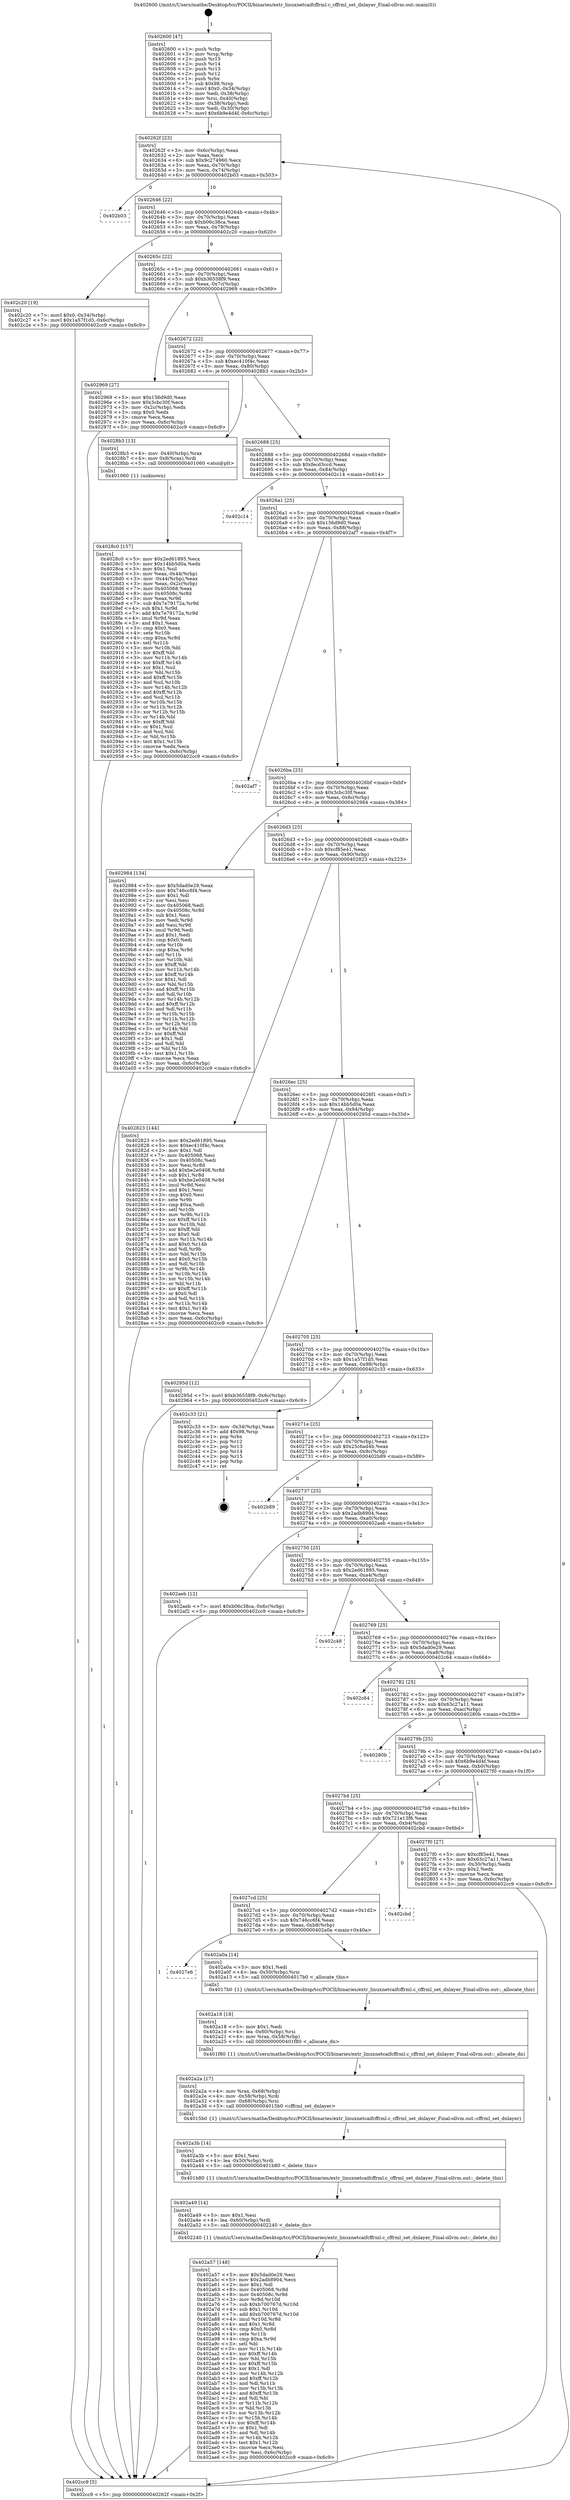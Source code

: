 digraph "0x402600" {
  label = "0x402600 (/mnt/c/Users/mathe/Desktop/tcc/POCII/binaries/extr_linuxnetcaifcffrml.c_cffrml_set_dnlayer_Final-ollvm.out::main(0))"
  labelloc = "t"
  node[shape=record]

  Entry [label="",width=0.3,height=0.3,shape=circle,fillcolor=black,style=filled]
  "0x40262f" [label="{
     0x40262f [23]\l
     | [instrs]\l
     &nbsp;&nbsp;0x40262f \<+3\>: mov -0x6c(%rbp),%eax\l
     &nbsp;&nbsp;0x402632 \<+2\>: mov %eax,%ecx\l
     &nbsp;&nbsp;0x402634 \<+6\>: sub $0x9c274960,%ecx\l
     &nbsp;&nbsp;0x40263a \<+3\>: mov %eax,-0x70(%rbp)\l
     &nbsp;&nbsp;0x40263d \<+3\>: mov %ecx,-0x74(%rbp)\l
     &nbsp;&nbsp;0x402640 \<+6\>: je 0000000000402b03 \<main+0x503\>\l
  }"]
  "0x402b03" [label="{
     0x402b03\l
  }", style=dashed]
  "0x402646" [label="{
     0x402646 [22]\l
     | [instrs]\l
     &nbsp;&nbsp;0x402646 \<+5\>: jmp 000000000040264b \<main+0x4b\>\l
     &nbsp;&nbsp;0x40264b \<+3\>: mov -0x70(%rbp),%eax\l
     &nbsp;&nbsp;0x40264e \<+5\>: sub $0xb06c38ca,%eax\l
     &nbsp;&nbsp;0x402653 \<+3\>: mov %eax,-0x78(%rbp)\l
     &nbsp;&nbsp;0x402656 \<+6\>: je 0000000000402c20 \<main+0x620\>\l
  }"]
  Exit [label="",width=0.3,height=0.3,shape=circle,fillcolor=black,style=filled,peripheries=2]
  "0x402c20" [label="{
     0x402c20 [19]\l
     | [instrs]\l
     &nbsp;&nbsp;0x402c20 \<+7\>: movl $0x0,-0x34(%rbp)\l
     &nbsp;&nbsp;0x402c27 \<+7\>: movl $0x1a57f1d5,-0x6c(%rbp)\l
     &nbsp;&nbsp;0x402c2e \<+5\>: jmp 0000000000402cc9 \<main+0x6c9\>\l
  }"]
  "0x40265c" [label="{
     0x40265c [22]\l
     | [instrs]\l
     &nbsp;&nbsp;0x40265c \<+5\>: jmp 0000000000402661 \<main+0x61\>\l
     &nbsp;&nbsp;0x402661 \<+3\>: mov -0x70(%rbp),%eax\l
     &nbsp;&nbsp;0x402664 \<+5\>: sub $0xb36558f9,%eax\l
     &nbsp;&nbsp;0x402669 \<+3\>: mov %eax,-0x7c(%rbp)\l
     &nbsp;&nbsp;0x40266c \<+6\>: je 0000000000402969 \<main+0x369\>\l
  }"]
  "0x402a57" [label="{
     0x402a57 [148]\l
     | [instrs]\l
     &nbsp;&nbsp;0x402a57 \<+5\>: mov $0x5dad0e29,%esi\l
     &nbsp;&nbsp;0x402a5c \<+5\>: mov $0x2adb8904,%ecx\l
     &nbsp;&nbsp;0x402a61 \<+2\>: mov $0x1,%dl\l
     &nbsp;&nbsp;0x402a63 \<+8\>: mov 0x405068,%r8d\l
     &nbsp;&nbsp;0x402a6b \<+8\>: mov 0x40508c,%r9d\l
     &nbsp;&nbsp;0x402a73 \<+3\>: mov %r8d,%r10d\l
     &nbsp;&nbsp;0x402a76 \<+7\>: sub $0xb700767d,%r10d\l
     &nbsp;&nbsp;0x402a7d \<+4\>: sub $0x1,%r10d\l
     &nbsp;&nbsp;0x402a81 \<+7\>: add $0xb700767d,%r10d\l
     &nbsp;&nbsp;0x402a88 \<+4\>: imul %r10d,%r8d\l
     &nbsp;&nbsp;0x402a8c \<+4\>: and $0x1,%r8d\l
     &nbsp;&nbsp;0x402a90 \<+4\>: cmp $0x0,%r8d\l
     &nbsp;&nbsp;0x402a94 \<+4\>: sete %r11b\l
     &nbsp;&nbsp;0x402a98 \<+4\>: cmp $0xa,%r9d\l
     &nbsp;&nbsp;0x402a9c \<+3\>: setl %bl\l
     &nbsp;&nbsp;0x402a9f \<+3\>: mov %r11b,%r14b\l
     &nbsp;&nbsp;0x402aa2 \<+4\>: xor $0xff,%r14b\l
     &nbsp;&nbsp;0x402aa6 \<+3\>: mov %bl,%r15b\l
     &nbsp;&nbsp;0x402aa9 \<+4\>: xor $0xff,%r15b\l
     &nbsp;&nbsp;0x402aad \<+3\>: xor $0x1,%dl\l
     &nbsp;&nbsp;0x402ab0 \<+3\>: mov %r14b,%r12b\l
     &nbsp;&nbsp;0x402ab3 \<+4\>: and $0xff,%r12b\l
     &nbsp;&nbsp;0x402ab7 \<+3\>: and %dl,%r11b\l
     &nbsp;&nbsp;0x402aba \<+3\>: mov %r15b,%r13b\l
     &nbsp;&nbsp;0x402abd \<+4\>: and $0xff,%r13b\l
     &nbsp;&nbsp;0x402ac1 \<+2\>: and %dl,%bl\l
     &nbsp;&nbsp;0x402ac3 \<+3\>: or %r11b,%r12b\l
     &nbsp;&nbsp;0x402ac6 \<+3\>: or %bl,%r13b\l
     &nbsp;&nbsp;0x402ac9 \<+3\>: xor %r13b,%r12b\l
     &nbsp;&nbsp;0x402acc \<+3\>: or %r15b,%r14b\l
     &nbsp;&nbsp;0x402acf \<+4\>: xor $0xff,%r14b\l
     &nbsp;&nbsp;0x402ad3 \<+3\>: or $0x1,%dl\l
     &nbsp;&nbsp;0x402ad6 \<+3\>: and %dl,%r14b\l
     &nbsp;&nbsp;0x402ad9 \<+3\>: or %r14b,%r12b\l
     &nbsp;&nbsp;0x402adc \<+4\>: test $0x1,%r12b\l
     &nbsp;&nbsp;0x402ae0 \<+3\>: cmovne %ecx,%esi\l
     &nbsp;&nbsp;0x402ae3 \<+3\>: mov %esi,-0x6c(%rbp)\l
     &nbsp;&nbsp;0x402ae6 \<+5\>: jmp 0000000000402cc9 \<main+0x6c9\>\l
  }"]
  "0x402969" [label="{
     0x402969 [27]\l
     | [instrs]\l
     &nbsp;&nbsp;0x402969 \<+5\>: mov $0x156d9d0,%eax\l
     &nbsp;&nbsp;0x40296e \<+5\>: mov $0x3cbc30f,%ecx\l
     &nbsp;&nbsp;0x402973 \<+3\>: mov -0x2c(%rbp),%edx\l
     &nbsp;&nbsp;0x402976 \<+3\>: cmp $0x0,%edx\l
     &nbsp;&nbsp;0x402979 \<+3\>: cmove %ecx,%eax\l
     &nbsp;&nbsp;0x40297c \<+3\>: mov %eax,-0x6c(%rbp)\l
     &nbsp;&nbsp;0x40297f \<+5\>: jmp 0000000000402cc9 \<main+0x6c9\>\l
  }"]
  "0x402672" [label="{
     0x402672 [22]\l
     | [instrs]\l
     &nbsp;&nbsp;0x402672 \<+5\>: jmp 0000000000402677 \<main+0x77\>\l
     &nbsp;&nbsp;0x402677 \<+3\>: mov -0x70(%rbp),%eax\l
     &nbsp;&nbsp;0x40267a \<+5\>: sub $0xec410f4c,%eax\l
     &nbsp;&nbsp;0x40267f \<+3\>: mov %eax,-0x80(%rbp)\l
     &nbsp;&nbsp;0x402682 \<+6\>: je 00000000004028b3 \<main+0x2b3\>\l
  }"]
  "0x402a49" [label="{
     0x402a49 [14]\l
     | [instrs]\l
     &nbsp;&nbsp;0x402a49 \<+5\>: mov $0x1,%esi\l
     &nbsp;&nbsp;0x402a4e \<+4\>: lea -0x60(%rbp),%rdi\l
     &nbsp;&nbsp;0x402a52 \<+5\>: call 0000000000402240 \<_delete_dn\>\l
     | [calls]\l
     &nbsp;&nbsp;0x402240 \{1\} (/mnt/c/Users/mathe/Desktop/tcc/POCII/binaries/extr_linuxnetcaifcffrml.c_cffrml_set_dnlayer_Final-ollvm.out::_delete_dn)\l
  }"]
  "0x4028b3" [label="{
     0x4028b3 [13]\l
     | [instrs]\l
     &nbsp;&nbsp;0x4028b3 \<+4\>: mov -0x40(%rbp),%rax\l
     &nbsp;&nbsp;0x4028b7 \<+4\>: mov 0x8(%rax),%rdi\l
     &nbsp;&nbsp;0x4028bb \<+5\>: call 0000000000401060 \<atoi@plt\>\l
     | [calls]\l
     &nbsp;&nbsp;0x401060 \{1\} (unknown)\l
  }"]
  "0x402688" [label="{
     0x402688 [25]\l
     | [instrs]\l
     &nbsp;&nbsp;0x402688 \<+5\>: jmp 000000000040268d \<main+0x8d\>\l
     &nbsp;&nbsp;0x40268d \<+3\>: mov -0x70(%rbp),%eax\l
     &nbsp;&nbsp;0x402690 \<+5\>: sub $0xfecd3ccd,%eax\l
     &nbsp;&nbsp;0x402695 \<+6\>: mov %eax,-0x84(%rbp)\l
     &nbsp;&nbsp;0x40269b \<+6\>: je 0000000000402c14 \<main+0x614\>\l
  }"]
  "0x402a3b" [label="{
     0x402a3b [14]\l
     | [instrs]\l
     &nbsp;&nbsp;0x402a3b \<+5\>: mov $0x1,%esi\l
     &nbsp;&nbsp;0x402a40 \<+4\>: lea -0x50(%rbp),%rdi\l
     &nbsp;&nbsp;0x402a44 \<+5\>: call 0000000000401b80 \<_delete_this\>\l
     | [calls]\l
     &nbsp;&nbsp;0x401b80 \{1\} (/mnt/c/Users/mathe/Desktop/tcc/POCII/binaries/extr_linuxnetcaifcffrml.c_cffrml_set_dnlayer_Final-ollvm.out::_delete_this)\l
  }"]
  "0x402c14" [label="{
     0x402c14\l
  }", style=dashed]
  "0x4026a1" [label="{
     0x4026a1 [25]\l
     | [instrs]\l
     &nbsp;&nbsp;0x4026a1 \<+5\>: jmp 00000000004026a6 \<main+0xa6\>\l
     &nbsp;&nbsp;0x4026a6 \<+3\>: mov -0x70(%rbp),%eax\l
     &nbsp;&nbsp;0x4026a9 \<+5\>: sub $0x156d9d0,%eax\l
     &nbsp;&nbsp;0x4026ae \<+6\>: mov %eax,-0x88(%rbp)\l
     &nbsp;&nbsp;0x4026b4 \<+6\>: je 0000000000402af7 \<main+0x4f7\>\l
  }"]
  "0x402a2a" [label="{
     0x402a2a [17]\l
     | [instrs]\l
     &nbsp;&nbsp;0x402a2a \<+4\>: mov %rax,-0x68(%rbp)\l
     &nbsp;&nbsp;0x402a2e \<+4\>: mov -0x58(%rbp),%rdi\l
     &nbsp;&nbsp;0x402a32 \<+4\>: mov -0x68(%rbp),%rsi\l
     &nbsp;&nbsp;0x402a36 \<+5\>: call 00000000004015b0 \<cffrml_set_dnlayer\>\l
     | [calls]\l
     &nbsp;&nbsp;0x4015b0 \{1\} (/mnt/c/Users/mathe/Desktop/tcc/POCII/binaries/extr_linuxnetcaifcffrml.c_cffrml_set_dnlayer_Final-ollvm.out::cffrml_set_dnlayer)\l
  }"]
  "0x402af7" [label="{
     0x402af7\l
  }", style=dashed]
  "0x4026ba" [label="{
     0x4026ba [25]\l
     | [instrs]\l
     &nbsp;&nbsp;0x4026ba \<+5\>: jmp 00000000004026bf \<main+0xbf\>\l
     &nbsp;&nbsp;0x4026bf \<+3\>: mov -0x70(%rbp),%eax\l
     &nbsp;&nbsp;0x4026c2 \<+5\>: sub $0x3cbc30f,%eax\l
     &nbsp;&nbsp;0x4026c7 \<+6\>: mov %eax,-0x8c(%rbp)\l
     &nbsp;&nbsp;0x4026cd \<+6\>: je 0000000000402984 \<main+0x384\>\l
  }"]
  "0x402a18" [label="{
     0x402a18 [18]\l
     | [instrs]\l
     &nbsp;&nbsp;0x402a18 \<+5\>: mov $0x1,%edi\l
     &nbsp;&nbsp;0x402a1d \<+4\>: lea -0x60(%rbp),%rsi\l
     &nbsp;&nbsp;0x402a21 \<+4\>: mov %rax,-0x58(%rbp)\l
     &nbsp;&nbsp;0x402a25 \<+5\>: call 0000000000401f80 \<_allocate_dn\>\l
     | [calls]\l
     &nbsp;&nbsp;0x401f80 \{1\} (/mnt/c/Users/mathe/Desktop/tcc/POCII/binaries/extr_linuxnetcaifcffrml.c_cffrml_set_dnlayer_Final-ollvm.out::_allocate_dn)\l
  }"]
  "0x402984" [label="{
     0x402984 [134]\l
     | [instrs]\l
     &nbsp;&nbsp;0x402984 \<+5\>: mov $0x5dad0e29,%eax\l
     &nbsp;&nbsp;0x402989 \<+5\>: mov $0x746cc6f4,%ecx\l
     &nbsp;&nbsp;0x40298e \<+2\>: mov $0x1,%dl\l
     &nbsp;&nbsp;0x402990 \<+2\>: xor %esi,%esi\l
     &nbsp;&nbsp;0x402992 \<+7\>: mov 0x405068,%edi\l
     &nbsp;&nbsp;0x402999 \<+8\>: mov 0x40508c,%r8d\l
     &nbsp;&nbsp;0x4029a1 \<+3\>: sub $0x1,%esi\l
     &nbsp;&nbsp;0x4029a4 \<+3\>: mov %edi,%r9d\l
     &nbsp;&nbsp;0x4029a7 \<+3\>: add %esi,%r9d\l
     &nbsp;&nbsp;0x4029aa \<+4\>: imul %r9d,%edi\l
     &nbsp;&nbsp;0x4029ae \<+3\>: and $0x1,%edi\l
     &nbsp;&nbsp;0x4029b1 \<+3\>: cmp $0x0,%edi\l
     &nbsp;&nbsp;0x4029b4 \<+4\>: sete %r10b\l
     &nbsp;&nbsp;0x4029b8 \<+4\>: cmp $0xa,%r8d\l
     &nbsp;&nbsp;0x4029bc \<+4\>: setl %r11b\l
     &nbsp;&nbsp;0x4029c0 \<+3\>: mov %r10b,%bl\l
     &nbsp;&nbsp;0x4029c3 \<+3\>: xor $0xff,%bl\l
     &nbsp;&nbsp;0x4029c6 \<+3\>: mov %r11b,%r14b\l
     &nbsp;&nbsp;0x4029c9 \<+4\>: xor $0xff,%r14b\l
     &nbsp;&nbsp;0x4029cd \<+3\>: xor $0x1,%dl\l
     &nbsp;&nbsp;0x4029d0 \<+3\>: mov %bl,%r15b\l
     &nbsp;&nbsp;0x4029d3 \<+4\>: and $0xff,%r15b\l
     &nbsp;&nbsp;0x4029d7 \<+3\>: and %dl,%r10b\l
     &nbsp;&nbsp;0x4029da \<+3\>: mov %r14b,%r12b\l
     &nbsp;&nbsp;0x4029dd \<+4\>: and $0xff,%r12b\l
     &nbsp;&nbsp;0x4029e1 \<+3\>: and %dl,%r11b\l
     &nbsp;&nbsp;0x4029e4 \<+3\>: or %r10b,%r15b\l
     &nbsp;&nbsp;0x4029e7 \<+3\>: or %r11b,%r12b\l
     &nbsp;&nbsp;0x4029ea \<+3\>: xor %r12b,%r15b\l
     &nbsp;&nbsp;0x4029ed \<+3\>: or %r14b,%bl\l
     &nbsp;&nbsp;0x4029f0 \<+3\>: xor $0xff,%bl\l
     &nbsp;&nbsp;0x4029f3 \<+3\>: or $0x1,%dl\l
     &nbsp;&nbsp;0x4029f6 \<+2\>: and %dl,%bl\l
     &nbsp;&nbsp;0x4029f8 \<+3\>: or %bl,%r15b\l
     &nbsp;&nbsp;0x4029fb \<+4\>: test $0x1,%r15b\l
     &nbsp;&nbsp;0x4029ff \<+3\>: cmovne %ecx,%eax\l
     &nbsp;&nbsp;0x402a02 \<+3\>: mov %eax,-0x6c(%rbp)\l
     &nbsp;&nbsp;0x402a05 \<+5\>: jmp 0000000000402cc9 \<main+0x6c9\>\l
  }"]
  "0x4026d3" [label="{
     0x4026d3 [25]\l
     | [instrs]\l
     &nbsp;&nbsp;0x4026d3 \<+5\>: jmp 00000000004026d8 \<main+0xd8\>\l
     &nbsp;&nbsp;0x4026d8 \<+3\>: mov -0x70(%rbp),%eax\l
     &nbsp;&nbsp;0x4026db \<+5\>: sub $0xcf85e41,%eax\l
     &nbsp;&nbsp;0x4026e0 \<+6\>: mov %eax,-0x90(%rbp)\l
     &nbsp;&nbsp;0x4026e6 \<+6\>: je 0000000000402823 \<main+0x223\>\l
  }"]
  "0x4027e6" [label="{
     0x4027e6\l
  }", style=dashed]
  "0x402823" [label="{
     0x402823 [144]\l
     | [instrs]\l
     &nbsp;&nbsp;0x402823 \<+5\>: mov $0x2ed61895,%eax\l
     &nbsp;&nbsp;0x402828 \<+5\>: mov $0xec410f4c,%ecx\l
     &nbsp;&nbsp;0x40282d \<+2\>: mov $0x1,%dl\l
     &nbsp;&nbsp;0x40282f \<+7\>: mov 0x405068,%esi\l
     &nbsp;&nbsp;0x402836 \<+7\>: mov 0x40508c,%edi\l
     &nbsp;&nbsp;0x40283d \<+3\>: mov %esi,%r8d\l
     &nbsp;&nbsp;0x402840 \<+7\>: add $0xbe2e0408,%r8d\l
     &nbsp;&nbsp;0x402847 \<+4\>: sub $0x1,%r8d\l
     &nbsp;&nbsp;0x40284b \<+7\>: sub $0xbe2e0408,%r8d\l
     &nbsp;&nbsp;0x402852 \<+4\>: imul %r8d,%esi\l
     &nbsp;&nbsp;0x402856 \<+3\>: and $0x1,%esi\l
     &nbsp;&nbsp;0x402859 \<+3\>: cmp $0x0,%esi\l
     &nbsp;&nbsp;0x40285c \<+4\>: sete %r9b\l
     &nbsp;&nbsp;0x402860 \<+3\>: cmp $0xa,%edi\l
     &nbsp;&nbsp;0x402863 \<+4\>: setl %r10b\l
     &nbsp;&nbsp;0x402867 \<+3\>: mov %r9b,%r11b\l
     &nbsp;&nbsp;0x40286a \<+4\>: xor $0xff,%r11b\l
     &nbsp;&nbsp;0x40286e \<+3\>: mov %r10b,%bl\l
     &nbsp;&nbsp;0x402871 \<+3\>: xor $0xff,%bl\l
     &nbsp;&nbsp;0x402874 \<+3\>: xor $0x0,%dl\l
     &nbsp;&nbsp;0x402877 \<+3\>: mov %r11b,%r14b\l
     &nbsp;&nbsp;0x40287a \<+4\>: and $0x0,%r14b\l
     &nbsp;&nbsp;0x40287e \<+3\>: and %dl,%r9b\l
     &nbsp;&nbsp;0x402881 \<+3\>: mov %bl,%r15b\l
     &nbsp;&nbsp;0x402884 \<+4\>: and $0x0,%r15b\l
     &nbsp;&nbsp;0x402888 \<+3\>: and %dl,%r10b\l
     &nbsp;&nbsp;0x40288b \<+3\>: or %r9b,%r14b\l
     &nbsp;&nbsp;0x40288e \<+3\>: or %r10b,%r15b\l
     &nbsp;&nbsp;0x402891 \<+3\>: xor %r15b,%r14b\l
     &nbsp;&nbsp;0x402894 \<+3\>: or %bl,%r11b\l
     &nbsp;&nbsp;0x402897 \<+4\>: xor $0xff,%r11b\l
     &nbsp;&nbsp;0x40289b \<+3\>: or $0x0,%dl\l
     &nbsp;&nbsp;0x40289e \<+3\>: and %dl,%r11b\l
     &nbsp;&nbsp;0x4028a1 \<+3\>: or %r11b,%r14b\l
     &nbsp;&nbsp;0x4028a4 \<+4\>: test $0x1,%r14b\l
     &nbsp;&nbsp;0x4028a8 \<+3\>: cmovne %ecx,%eax\l
     &nbsp;&nbsp;0x4028ab \<+3\>: mov %eax,-0x6c(%rbp)\l
     &nbsp;&nbsp;0x4028ae \<+5\>: jmp 0000000000402cc9 \<main+0x6c9\>\l
  }"]
  "0x4026ec" [label="{
     0x4026ec [25]\l
     | [instrs]\l
     &nbsp;&nbsp;0x4026ec \<+5\>: jmp 00000000004026f1 \<main+0xf1\>\l
     &nbsp;&nbsp;0x4026f1 \<+3\>: mov -0x70(%rbp),%eax\l
     &nbsp;&nbsp;0x4026f4 \<+5\>: sub $0x14bb5d0a,%eax\l
     &nbsp;&nbsp;0x4026f9 \<+6\>: mov %eax,-0x94(%rbp)\l
     &nbsp;&nbsp;0x4026ff \<+6\>: je 000000000040295d \<main+0x35d\>\l
  }"]
  "0x402a0a" [label="{
     0x402a0a [14]\l
     | [instrs]\l
     &nbsp;&nbsp;0x402a0a \<+5\>: mov $0x1,%edi\l
     &nbsp;&nbsp;0x402a0f \<+4\>: lea -0x50(%rbp),%rsi\l
     &nbsp;&nbsp;0x402a13 \<+5\>: call 00000000004017b0 \<_allocate_this\>\l
     | [calls]\l
     &nbsp;&nbsp;0x4017b0 \{1\} (/mnt/c/Users/mathe/Desktop/tcc/POCII/binaries/extr_linuxnetcaifcffrml.c_cffrml_set_dnlayer_Final-ollvm.out::_allocate_this)\l
  }"]
  "0x40295d" [label="{
     0x40295d [12]\l
     | [instrs]\l
     &nbsp;&nbsp;0x40295d \<+7\>: movl $0xb36558f9,-0x6c(%rbp)\l
     &nbsp;&nbsp;0x402964 \<+5\>: jmp 0000000000402cc9 \<main+0x6c9\>\l
  }"]
  "0x402705" [label="{
     0x402705 [25]\l
     | [instrs]\l
     &nbsp;&nbsp;0x402705 \<+5\>: jmp 000000000040270a \<main+0x10a\>\l
     &nbsp;&nbsp;0x40270a \<+3\>: mov -0x70(%rbp),%eax\l
     &nbsp;&nbsp;0x40270d \<+5\>: sub $0x1a57f1d5,%eax\l
     &nbsp;&nbsp;0x402712 \<+6\>: mov %eax,-0x98(%rbp)\l
     &nbsp;&nbsp;0x402718 \<+6\>: je 0000000000402c33 \<main+0x633\>\l
  }"]
  "0x4027cd" [label="{
     0x4027cd [25]\l
     | [instrs]\l
     &nbsp;&nbsp;0x4027cd \<+5\>: jmp 00000000004027d2 \<main+0x1d2\>\l
     &nbsp;&nbsp;0x4027d2 \<+3\>: mov -0x70(%rbp),%eax\l
     &nbsp;&nbsp;0x4027d5 \<+5\>: sub $0x746cc6f4,%eax\l
     &nbsp;&nbsp;0x4027da \<+6\>: mov %eax,-0xb8(%rbp)\l
     &nbsp;&nbsp;0x4027e0 \<+6\>: je 0000000000402a0a \<main+0x40a\>\l
  }"]
  "0x402c33" [label="{
     0x402c33 [21]\l
     | [instrs]\l
     &nbsp;&nbsp;0x402c33 \<+3\>: mov -0x34(%rbp),%eax\l
     &nbsp;&nbsp;0x402c36 \<+7\>: add $0x98,%rsp\l
     &nbsp;&nbsp;0x402c3d \<+1\>: pop %rbx\l
     &nbsp;&nbsp;0x402c3e \<+2\>: pop %r12\l
     &nbsp;&nbsp;0x402c40 \<+2\>: pop %r13\l
     &nbsp;&nbsp;0x402c42 \<+2\>: pop %r14\l
     &nbsp;&nbsp;0x402c44 \<+2\>: pop %r15\l
     &nbsp;&nbsp;0x402c46 \<+1\>: pop %rbp\l
     &nbsp;&nbsp;0x402c47 \<+1\>: ret\l
  }"]
  "0x40271e" [label="{
     0x40271e [25]\l
     | [instrs]\l
     &nbsp;&nbsp;0x40271e \<+5\>: jmp 0000000000402723 \<main+0x123\>\l
     &nbsp;&nbsp;0x402723 \<+3\>: mov -0x70(%rbp),%eax\l
     &nbsp;&nbsp;0x402726 \<+5\>: sub $0x25c6ad4b,%eax\l
     &nbsp;&nbsp;0x40272b \<+6\>: mov %eax,-0x9c(%rbp)\l
     &nbsp;&nbsp;0x402731 \<+6\>: je 0000000000402b89 \<main+0x589\>\l
  }"]
  "0x402cbd" [label="{
     0x402cbd\l
  }", style=dashed]
  "0x402b89" [label="{
     0x402b89\l
  }", style=dashed]
  "0x402737" [label="{
     0x402737 [25]\l
     | [instrs]\l
     &nbsp;&nbsp;0x402737 \<+5\>: jmp 000000000040273c \<main+0x13c\>\l
     &nbsp;&nbsp;0x40273c \<+3\>: mov -0x70(%rbp),%eax\l
     &nbsp;&nbsp;0x40273f \<+5\>: sub $0x2adb8904,%eax\l
     &nbsp;&nbsp;0x402744 \<+6\>: mov %eax,-0xa0(%rbp)\l
     &nbsp;&nbsp;0x40274a \<+6\>: je 0000000000402aeb \<main+0x4eb\>\l
  }"]
  "0x4028c0" [label="{
     0x4028c0 [157]\l
     | [instrs]\l
     &nbsp;&nbsp;0x4028c0 \<+5\>: mov $0x2ed61895,%ecx\l
     &nbsp;&nbsp;0x4028c5 \<+5\>: mov $0x14bb5d0a,%edx\l
     &nbsp;&nbsp;0x4028ca \<+3\>: mov $0x1,%sil\l
     &nbsp;&nbsp;0x4028cd \<+3\>: mov %eax,-0x44(%rbp)\l
     &nbsp;&nbsp;0x4028d0 \<+3\>: mov -0x44(%rbp),%eax\l
     &nbsp;&nbsp;0x4028d3 \<+3\>: mov %eax,-0x2c(%rbp)\l
     &nbsp;&nbsp;0x4028d6 \<+7\>: mov 0x405068,%eax\l
     &nbsp;&nbsp;0x4028dd \<+8\>: mov 0x40508c,%r8d\l
     &nbsp;&nbsp;0x4028e5 \<+3\>: mov %eax,%r9d\l
     &nbsp;&nbsp;0x4028e8 \<+7\>: sub $0x7e79172a,%r9d\l
     &nbsp;&nbsp;0x4028ef \<+4\>: sub $0x1,%r9d\l
     &nbsp;&nbsp;0x4028f3 \<+7\>: add $0x7e79172a,%r9d\l
     &nbsp;&nbsp;0x4028fa \<+4\>: imul %r9d,%eax\l
     &nbsp;&nbsp;0x4028fe \<+3\>: and $0x1,%eax\l
     &nbsp;&nbsp;0x402901 \<+3\>: cmp $0x0,%eax\l
     &nbsp;&nbsp;0x402904 \<+4\>: sete %r10b\l
     &nbsp;&nbsp;0x402908 \<+4\>: cmp $0xa,%r8d\l
     &nbsp;&nbsp;0x40290c \<+4\>: setl %r11b\l
     &nbsp;&nbsp;0x402910 \<+3\>: mov %r10b,%bl\l
     &nbsp;&nbsp;0x402913 \<+3\>: xor $0xff,%bl\l
     &nbsp;&nbsp;0x402916 \<+3\>: mov %r11b,%r14b\l
     &nbsp;&nbsp;0x402919 \<+4\>: xor $0xff,%r14b\l
     &nbsp;&nbsp;0x40291d \<+4\>: xor $0x1,%sil\l
     &nbsp;&nbsp;0x402921 \<+3\>: mov %bl,%r15b\l
     &nbsp;&nbsp;0x402924 \<+4\>: and $0xff,%r15b\l
     &nbsp;&nbsp;0x402928 \<+3\>: and %sil,%r10b\l
     &nbsp;&nbsp;0x40292b \<+3\>: mov %r14b,%r12b\l
     &nbsp;&nbsp;0x40292e \<+4\>: and $0xff,%r12b\l
     &nbsp;&nbsp;0x402932 \<+3\>: and %sil,%r11b\l
     &nbsp;&nbsp;0x402935 \<+3\>: or %r10b,%r15b\l
     &nbsp;&nbsp;0x402938 \<+3\>: or %r11b,%r12b\l
     &nbsp;&nbsp;0x40293b \<+3\>: xor %r12b,%r15b\l
     &nbsp;&nbsp;0x40293e \<+3\>: or %r14b,%bl\l
     &nbsp;&nbsp;0x402941 \<+3\>: xor $0xff,%bl\l
     &nbsp;&nbsp;0x402944 \<+4\>: or $0x1,%sil\l
     &nbsp;&nbsp;0x402948 \<+3\>: and %sil,%bl\l
     &nbsp;&nbsp;0x40294b \<+3\>: or %bl,%r15b\l
     &nbsp;&nbsp;0x40294e \<+4\>: test $0x1,%r15b\l
     &nbsp;&nbsp;0x402952 \<+3\>: cmovne %edx,%ecx\l
     &nbsp;&nbsp;0x402955 \<+3\>: mov %ecx,-0x6c(%rbp)\l
     &nbsp;&nbsp;0x402958 \<+5\>: jmp 0000000000402cc9 \<main+0x6c9\>\l
  }"]
  "0x402aeb" [label="{
     0x402aeb [12]\l
     | [instrs]\l
     &nbsp;&nbsp;0x402aeb \<+7\>: movl $0xb06c38ca,-0x6c(%rbp)\l
     &nbsp;&nbsp;0x402af2 \<+5\>: jmp 0000000000402cc9 \<main+0x6c9\>\l
  }"]
  "0x402750" [label="{
     0x402750 [25]\l
     | [instrs]\l
     &nbsp;&nbsp;0x402750 \<+5\>: jmp 0000000000402755 \<main+0x155\>\l
     &nbsp;&nbsp;0x402755 \<+3\>: mov -0x70(%rbp),%eax\l
     &nbsp;&nbsp;0x402758 \<+5\>: sub $0x2ed61895,%eax\l
     &nbsp;&nbsp;0x40275d \<+6\>: mov %eax,-0xa4(%rbp)\l
     &nbsp;&nbsp;0x402763 \<+6\>: je 0000000000402c48 \<main+0x648\>\l
  }"]
  "0x402600" [label="{
     0x402600 [47]\l
     | [instrs]\l
     &nbsp;&nbsp;0x402600 \<+1\>: push %rbp\l
     &nbsp;&nbsp;0x402601 \<+3\>: mov %rsp,%rbp\l
     &nbsp;&nbsp;0x402604 \<+2\>: push %r15\l
     &nbsp;&nbsp;0x402606 \<+2\>: push %r14\l
     &nbsp;&nbsp;0x402608 \<+2\>: push %r13\l
     &nbsp;&nbsp;0x40260a \<+2\>: push %r12\l
     &nbsp;&nbsp;0x40260c \<+1\>: push %rbx\l
     &nbsp;&nbsp;0x40260d \<+7\>: sub $0x98,%rsp\l
     &nbsp;&nbsp;0x402614 \<+7\>: movl $0x0,-0x34(%rbp)\l
     &nbsp;&nbsp;0x40261b \<+3\>: mov %edi,-0x38(%rbp)\l
     &nbsp;&nbsp;0x40261e \<+4\>: mov %rsi,-0x40(%rbp)\l
     &nbsp;&nbsp;0x402622 \<+3\>: mov -0x38(%rbp),%edi\l
     &nbsp;&nbsp;0x402625 \<+3\>: mov %edi,-0x30(%rbp)\l
     &nbsp;&nbsp;0x402628 \<+7\>: movl $0x6b9e4d4f,-0x6c(%rbp)\l
  }"]
  "0x402c48" [label="{
     0x402c48\l
  }", style=dashed]
  "0x402769" [label="{
     0x402769 [25]\l
     | [instrs]\l
     &nbsp;&nbsp;0x402769 \<+5\>: jmp 000000000040276e \<main+0x16e\>\l
     &nbsp;&nbsp;0x40276e \<+3\>: mov -0x70(%rbp),%eax\l
     &nbsp;&nbsp;0x402771 \<+5\>: sub $0x5dad0e29,%eax\l
     &nbsp;&nbsp;0x402776 \<+6\>: mov %eax,-0xa8(%rbp)\l
     &nbsp;&nbsp;0x40277c \<+6\>: je 0000000000402c64 \<main+0x664\>\l
  }"]
  "0x402cc9" [label="{
     0x402cc9 [5]\l
     | [instrs]\l
     &nbsp;&nbsp;0x402cc9 \<+5\>: jmp 000000000040262f \<main+0x2f\>\l
  }"]
  "0x402c64" [label="{
     0x402c64\l
  }", style=dashed]
  "0x402782" [label="{
     0x402782 [25]\l
     | [instrs]\l
     &nbsp;&nbsp;0x402782 \<+5\>: jmp 0000000000402787 \<main+0x187\>\l
     &nbsp;&nbsp;0x402787 \<+3\>: mov -0x70(%rbp),%eax\l
     &nbsp;&nbsp;0x40278a \<+5\>: sub $0x63c27a11,%eax\l
     &nbsp;&nbsp;0x40278f \<+6\>: mov %eax,-0xac(%rbp)\l
     &nbsp;&nbsp;0x402795 \<+6\>: je 000000000040280b \<main+0x20b\>\l
  }"]
  "0x4027b4" [label="{
     0x4027b4 [25]\l
     | [instrs]\l
     &nbsp;&nbsp;0x4027b4 \<+5\>: jmp 00000000004027b9 \<main+0x1b9\>\l
     &nbsp;&nbsp;0x4027b9 \<+3\>: mov -0x70(%rbp),%eax\l
     &nbsp;&nbsp;0x4027bc \<+5\>: sub $0x721e13f6,%eax\l
     &nbsp;&nbsp;0x4027c1 \<+6\>: mov %eax,-0xb4(%rbp)\l
     &nbsp;&nbsp;0x4027c7 \<+6\>: je 0000000000402cbd \<main+0x6bd\>\l
  }"]
  "0x40280b" [label="{
     0x40280b\l
  }", style=dashed]
  "0x40279b" [label="{
     0x40279b [25]\l
     | [instrs]\l
     &nbsp;&nbsp;0x40279b \<+5\>: jmp 00000000004027a0 \<main+0x1a0\>\l
     &nbsp;&nbsp;0x4027a0 \<+3\>: mov -0x70(%rbp),%eax\l
     &nbsp;&nbsp;0x4027a3 \<+5\>: sub $0x6b9e4d4f,%eax\l
     &nbsp;&nbsp;0x4027a8 \<+6\>: mov %eax,-0xb0(%rbp)\l
     &nbsp;&nbsp;0x4027ae \<+6\>: je 00000000004027f0 \<main+0x1f0\>\l
  }"]
  "0x4027f0" [label="{
     0x4027f0 [27]\l
     | [instrs]\l
     &nbsp;&nbsp;0x4027f0 \<+5\>: mov $0xcf85e41,%eax\l
     &nbsp;&nbsp;0x4027f5 \<+5\>: mov $0x63c27a11,%ecx\l
     &nbsp;&nbsp;0x4027fa \<+3\>: mov -0x30(%rbp),%edx\l
     &nbsp;&nbsp;0x4027fd \<+3\>: cmp $0x2,%edx\l
     &nbsp;&nbsp;0x402800 \<+3\>: cmovne %ecx,%eax\l
     &nbsp;&nbsp;0x402803 \<+3\>: mov %eax,-0x6c(%rbp)\l
     &nbsp;&nbsp;0x402806 \<+5\>: jmp 0000000000402cc9 \<main+0x6c9\>\l
  }"]
  Entry -> "0x402600" [label=" 1"]
  "0x40262f" -> "0x402b03" [label=" 0"]
  "0x40262f" -> "0x402646" [label=" 10"]
  "0x402c33" -> Exit [label=" 1"]
  "0x402646" -> "0x402c20" [label=" 1"]
  "0x402646" -> "0x40265c" [label=" 9"]
  "0x402c20" -> "0x402cc9" [label=" 1"]
  "0x40265c" -> "0x402969" [label=" 1"]
  "0x40265c" -> "0x402672" [label=" 8"]
  "0x402aeb" -> "0x402cc9" [label=" 1"]
  "0x402672" -> "0x4028b3" [label=" 1"]
  "0x402672" -> "0x402688" [label=" 7"]
  "0x402a57" -> "0x402cc9" [label=" 1"]
  "0x402688" -> "0x402c14" [label=" 0"]
  "0x402688" -> "0x4026a1" [label=" 7"]
  "0x402a49" -> "0x402a57" [label=" 1"]
  "0x4026a1" -> "0x402af7" [label=" 0"]
  "0x4026a1" -> "0x4026ba" [label=" 7"]
  "0x402a3b" -> "0x402a49" [label=" 1"]
  "0x4026ba" -> "0x402984" [label=" 1"]
  "0x4026ba" -> "0x4026d3" [label=" 6"]
  "0x402a2a" -> "0x402a3b" [label=" 1"]
  "0x4026d3" -> "0x402823" [label=" 1"]
  "0x4026d3" -> "0x4026ec" [label=" 5"]
  "0x402a18" -> "0x402a2a" [label=" 1"]
  "0x4026ec" -> "0x40295d" [label=" 1"]
  "0x4026ec" -> "0x402705" [label=" 4"]
  "0x402a0a" -> "0x402a18" [label=" 1"]
  "0x402705" -> "0x402c33" [label=" 1"]
  "0x402705" -> "0x40271e" [label=" 3"]
  "0x4027cd" -> "0x402a0a" [label=" 1"]
  "0x40271e" -> "0x402b89" [label=" 0"]
  "0x40271e" -> "0x402737" [label=" 3"]
  "0x4027cd" -> "0x4027e6" [label=" 0"]
  "0x402737" -> "0x402aeb" [label=" 1"]
  "0x402737" -> "0x402750" [label=" 2"]
  "0x4027b4" -> "0x402cbd" [label=" 0"]
  "0x402750" -> "0x402c48" [label=" 0"]
  "0x402750" -> "0x402769" [label=" 2"]
  "0x4027b4" -> "0x4027cd" [label=" 1"]
  "0x402769" -> "0x402c64" [label=" 0"]
  "0x402769" -> "0x402782" [label=" 2"]
  "0x402984" -> "0x402cc9" [label=" 1"]
  "0x402782" -> "0x40280b" [label=" 0"]
  "0x402782" -> "0x40279b" [label=" 2"]
  "0x402969" -> "0x402cc9" [label=" 1"]
  "0x40279b" -> "0x4027f0" [label=" 1"]
  "0x40279b" -> "0x4027b4" [label=" 1"]
  "0x4027f0" -> "0x402cc9" [label=" 1"]
  "0x402600" -> "0x40262f" [label=" 1"]
  "0x402cc9" -> "0x40262f" [label=" 9"]
  "0x402823" -> "0x402cc9" [label=" 1"]
  "0x4028b3" -> "0x4028c0" [label=" 1"]
  "0x4028c0" -> "0x402cc9" [label=" 1"]
  "0x40295d" -> "0x402cc9" [label=" 1"]
}
